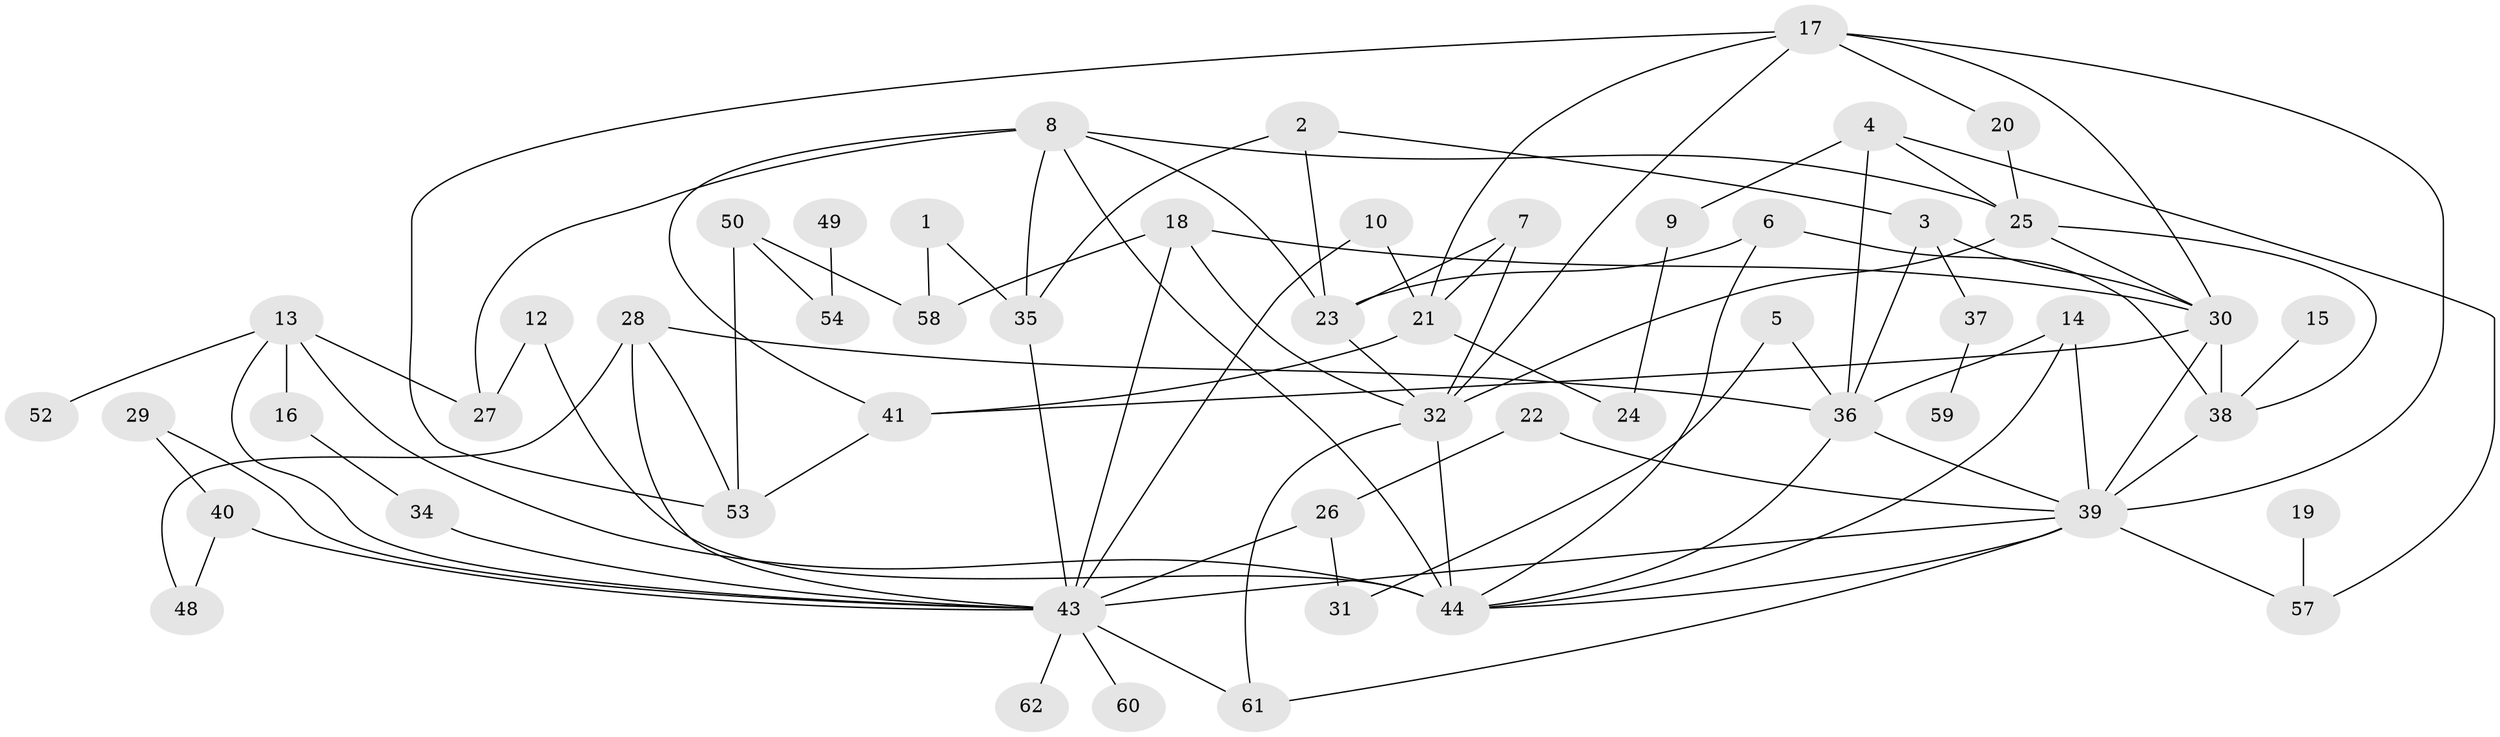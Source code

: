// original degree distribution, {3: 0.224, 1: 0.2, 4: 0.152, 2: 0.232, 6: 0.024, 5: 0.072, 0: 0.08, 7: 0.016}
// Generated by graph-tools (version 1.1) at 2025/33/03/09/25 02:33:48]
// undirected, 53 vertices, 94 edges
graph export_dot {
graph [start="1"]
  node [color=gray90,style=filled];
  1;
  2;
  3;
  4;
  5;
  6;
  7;
  8;
  9;
  10;
  12;
  13;
  14;
  15;
  16;
  17;
  18;
  19;
  20;
  21;
  22;
  23;
  24;
  25;
  26;
  27;
  28;
  29;
  30;
  31;
  32;
  34;
  35;
  36;
  37;
  38;
  39;
  40;
  41;
  43;
  44;
  48;
  49;
  50;
  52;
  53;
  54;
  57;
  58;
  59;
  60;
  61;
  62;
  1 -- 35 [weight=1.0];
  1 -- 58 [weight=1.0];
  2 -- 3 [weight=1.0];
  2 -- 23 [weight=1.0];
  2 -- 35 [weight=1.0];
  3 -- 30 [weight=1.0];
  3 -- 36 [weight=1.0];
  3 -- 37 [weight=1.0];
  4 -- 9 [weight=1.0];
  4 -- 25 [weight=1.0];
  4 -- 36 [weight=1.0];
  4 -- 57 [weight=1.0];
  5 -- 31 [weight=1.0];
  5 -- 36 [weight=1.0];
  6 -- 23 [weight=1.0];
  6 -- 38 [weight=1.0];
  6 -- 44 [weight=1.0];
  7 -- 21 [weight=2.0];
  7 -- 23 [weight=1.0];
  7 -- 32 [weight=1.0];
  8 -- 23 [weight=1.0];
  8 -- 25 [weight=1.0];
  8 -- 27 [weight=1.0];
  8 -- 35 [weight=1.0];
  8 -- 41 [weight=1.0];
  8 -- 44 [weight=1.0];
  9 -- 24 [weight=1.0];
  10 -- 21 [weight=1.0];
  10 -- 43 [weight=2.0];
  12 -- 27 [weight=2.0];
  12 -- 44 [weight=1.0];
  13 -- 16 [weight=1.0];
  13 -- 27 [weight=1.0];
  13 -- 43 [weight=1.0];
  13 -- 44 [weight=1.0];
  13 -- 52 [weight=1.0];
  14 -- 36 [weight=1.0];
  14 -- 39 [weight=1.0];
  14 -- 44 [weight=1.0];
  15 -- 38 [weight=1.0];
  16 -- 34 [weight=1.0];
  17 -- 20 [weight=1.0];
  17 -- 21 [weight=1.0];
  17 -- 30 [weight=1.0];
  17 -- 32 [weight=1.0];
  17 -- 39 [weight=1.0];
  17 -- 53 [weight=1.0];
  18 -- 30 [weight=1.0];
  18 -- 32 [weight=1.0];
  18 -- 43 [weight=1.0];
  18 -- 58 [weight=1.0];
  19 -- 57 [weight=1.0];
  20 -- 25 [weight=1.0];
  21 -- 24 [weight=1.0];
  21 -- 41 [weight=1.0];
  22 -- 26 [weight=1.0];
  22 -- 39 [weight=1.0];
  23 -- 32 [weight=1.0];
  25 -- 30 [weight=1.0];
  25 -- 32 [weight=1.0];
  25 -- 38 [weight=1.0];
  26 -- 31 [weight=1.0];
  26 -- 43 [weight=1.0];
  28 -- 36 [weight=1.0];
  28 -- 43 [weight=1.0];
  28 -- 48 [weight=1.0];
  28 -- 53 [weight=1.0];
  29 -- 40 [weight=1.0];
  29 -- 43 [weight=1.0];
  30 -- 38 [weight=1.0];
  30 -- 39 [weight=1.0];
  30 -- 41 [weight=1.0];
  32 -- 44 [weight=2.0];
  32 -- 61 [weight=1.0];
  34 -- 43 [weight=1.0];
  35 -- 43 [weight=1.0];
  36 -- 39 [weight=1.0];
  36 -- 44 [weight=1.0];
  37 -- 59 [weight=1.0];
  38 -- 39 [weight=1.0];
  39 -- 43 [weight=1.0];
  39 -- 44 [weight=1.0];
  39 -- 57 [weight=1.0];
  39 -- 61 [weight=1.0];
  40 -- 43 [weight=1.0];
  40 -- 48 [weight=1.0];
  41 -- 53 [weight=1.0];
  43 -- 60 [weight=1.0];
  43 -- 61 [weight=1.0];
  43 -- 62 [weight=1.0];
  49 -- 54 [weight=1.0];
  50 -- 53 [weight=1.0];
  50 -- 54 [weight=1.0];
  50 -- 58 [weight=1.0];
}
